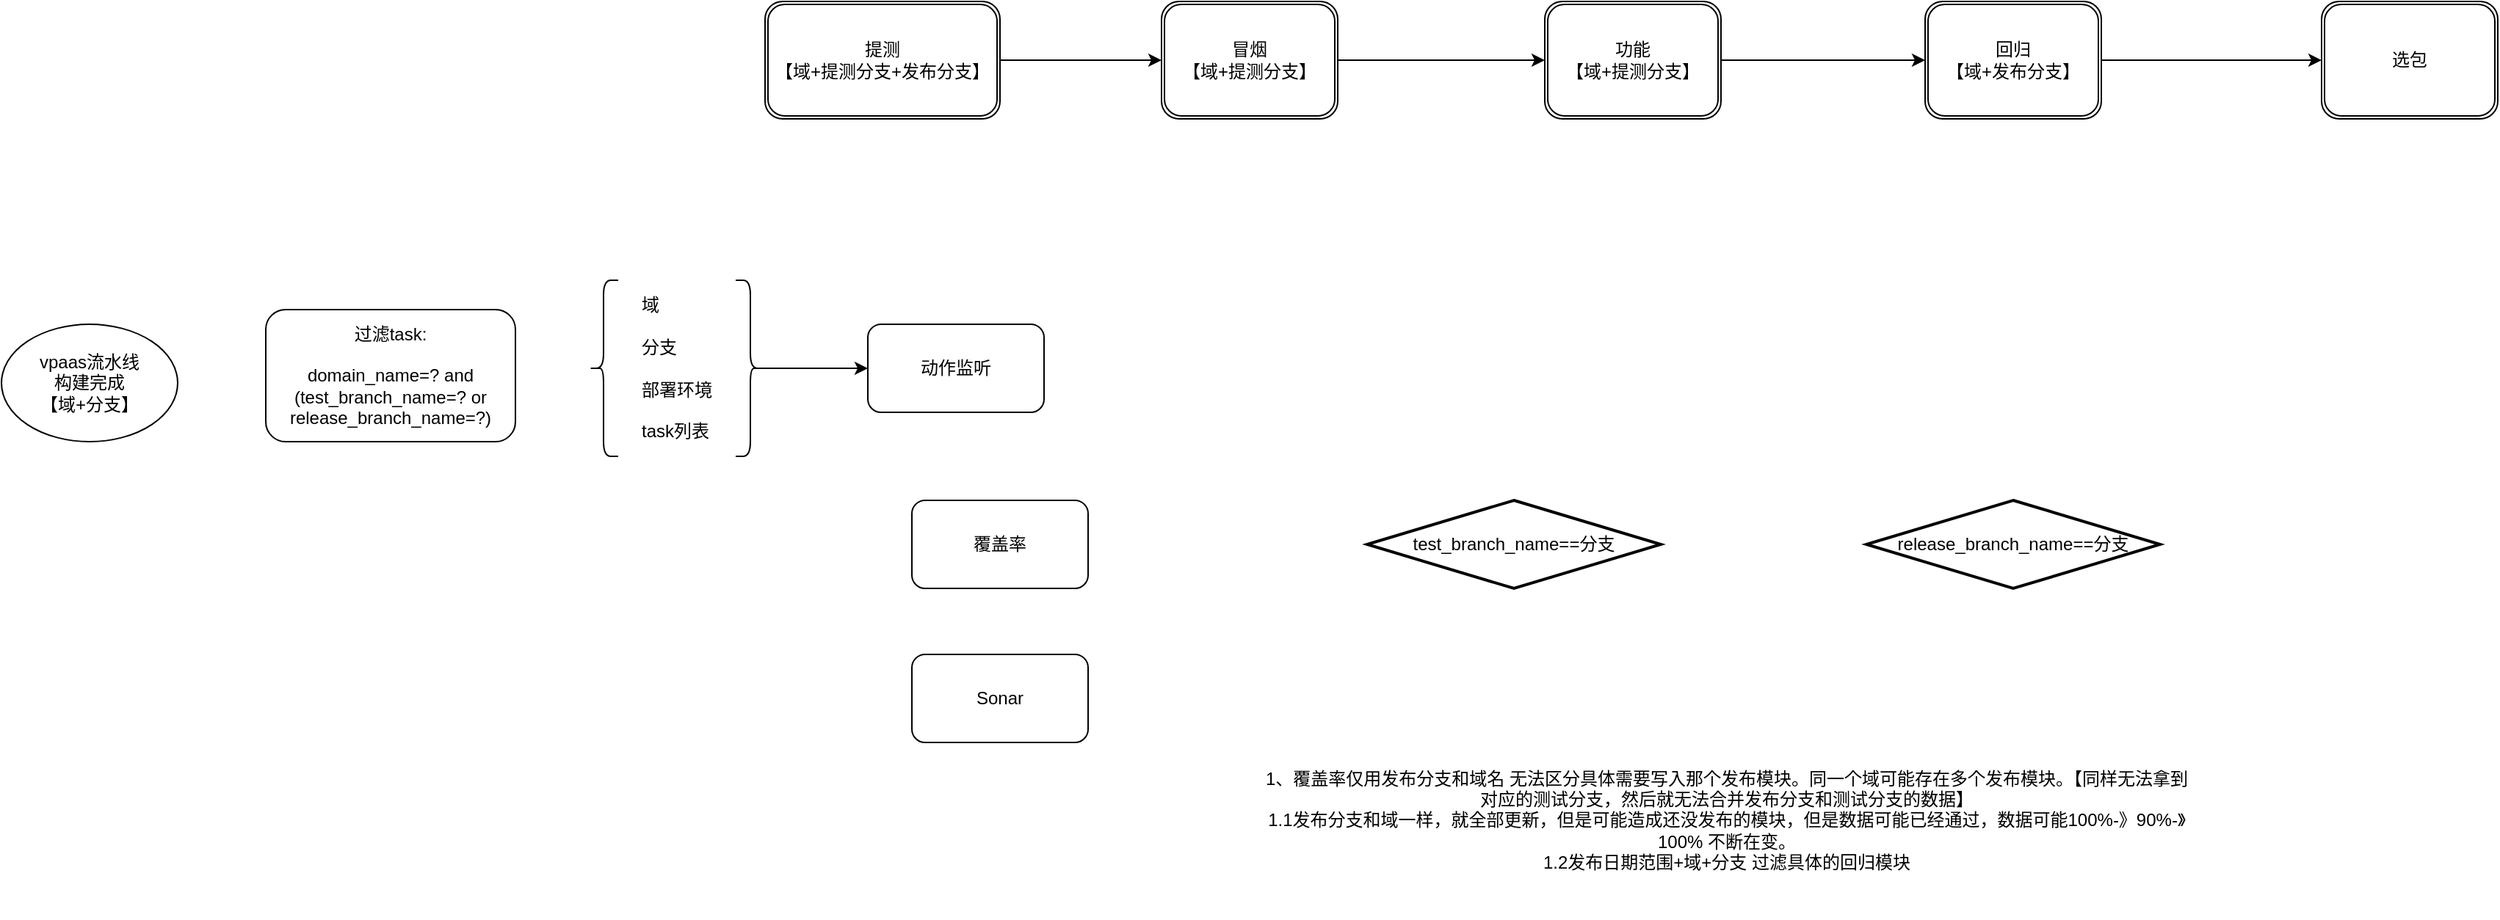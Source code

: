 <mxfile version="24.7.1" type="github">
  <diagram name="第 1 页" id="VxHALeBs2BCOJVHT1nt_">
    <mxGraphModel dx="3088" dy="764" grid="1" gridSize="10" guides="1" tooltips="1" connect="1" arrows="1" fold="1" page="1" pageScale="1" pageWidth="1654" pageHeight="1169" math="0" shadow="0">
      <root>
        <mxCell id="0" />
        <mxCell id="1" parent="0" />
        <mxCell id="tMMxIuNE6PGJ_qNbsWa4-6" style="edgeStyle=orthogonalEdgeStyle;rounded=0;orthogonalLoop=1;jettySize=auto;html=1;exitX=1;exitY=0.5;exitDx=0;exitDy=0;entryX=0;entryY=0.5;entryDx=0;entryDy=0;" edge="1" parent="1" source="tMMxIuNE6PGJ_qNbsWa4-1" target="tMMxIuNE6PGJ_qNbsWa4-2">
          <mxGeometry relative="1" as="geometry" />
        </mxCell>
        <mxCell id="tMMxIuNE6PGJ_qNbsWa4-1" value="提测&lt;div&gt;【域+提测分支+发布分支】&lt;/div&gt;" style="shape=ext;double=1;rounded=1;whiteSpace=wrap;html=1;" vertex="1" parent="1">
          <mxGeometry x="340" y="80" width="160" height="80" as="geometry" />
        </mxCell>
        <mxCell id="tMMxIuNE6PGJ_qNbsWa4-7" style="edgeStyle=orthogonalEdgeStyle;rounded=0;orthogonalLoop=1;jettySize=auto;html=1;exitX=1;exitY=0.5;exitDx=0;exitDy=0;entryX=0;entryY=0.5;entryDx=0;entryDy=0;" edge="1" parent="1" source="tMMxIuNE6PGJ_qNbsWa4-2" target="tMMxIuNE6PGJ_qNbsWa4-3">
          <mxGeometry relative="1" as="geometry" />
        </mxCell>
        <mxCell id="tMMxIuNE6PGJ_qNbsWa4-2" value="冒烟&lt;div&gt;【域+提测分支】&lt;/div&gt;" style="shape=ext;double=1;rounded=1;whiteSpace=wrap;html=1;" vertex="1" parent="1">
          <mxGeometry x="610" y="80" width="120" height="80" as="geometry" />
        </mxCell>
        <mxCell id="tMMxIuNE6PGJ_qNbsWa4-8" style="edgeStyle=orthogonalEdgeStyle;rounded=0;orthogonalLoop=1;jettySize=auto;html=1;exitX=1;exitY=0.5;exitDx=0;exitDy=0;entryX=0;entryY=0.5;entryDx=0;entryDy=0;" edge="1" parent="1" source="tMMxIuNE6PGJ_qNbsWa4-3" target="tMMxIuNE6PGJ_qNbsWa4-4">
          <mxGeometry relative="1" as="geometry" />
        </mxCell>
        <mxCell id="tMMxIuNE6PGJ_qNbsWa4-3" value="功能&lt;div&gt;【域+提测分支】&lt;/div&gt;" style="shape=ext;double=1;rounded=1;whiteSpace=wrap;html=1;" vertex="1" parent="1">
          <mxGeometry x="871" y="80" width="120" height="80" as="geometry" />
        </mxCell>
        <mxCell id="tMMxIuNE6PGJ_qNbsWa4-9" style="edgeStyle=orthogonalEdgeStyle;rounded=0;orthogonalLoop=1;jettySize=auto;html=1;exitX=1;exitY=0.5;exitDx=0;exitDy=0;entryX=0;entryY=0.5;entryDx=0;entryDy=0;" edge="1" parent="1" source="tMMxIuNE6PGJ_qNbsWa4-4" target="tMMxIuNE6PGJ_qNbsWa4-5">
          <mxGeometry relative="1" as="geometry" />
        </mxCell>
        <mxCell id="tMMxIuNE6PGJ_qNbsWa4-4" value="回归&lt;div&gt;【域+发布分支】&lt;/div&gt;" style="shape=ext;double=1;rounded=1;whiteSpace=wrap;html=1;" vertex="1" parent="1">
          <mxGeometry x="1130" y="80" width="120" height="80" as="geometry" />
        </mxCell>
        <mxCell id="tMMxIuNE6PGJ_qNbsWa4-5" value="选包" style="shape=ext;double=1;rounded=1;whiteSpace=wrap;html=1;" vertex="1" parent="1">
          <mxGeometry x="1400" y="80" width="120" height="80" as="geometry" />
        </mxCell>
        <mxCell id="tMMxIuNE6PGJ_qNbsWa4-11" value="vpaas流水线&lt;div&gt;构建完成&lt;/div&gt;&lt;div&gt;【域+分支】&lt;/div&gt;" style="ellipse;whiteSpace=wrap;html=1;" vertex="1" parent="1">
          <mxGeometry x="-180" y="300" width="120" height="80" as="geometry" />
        </mxCell>
        <mxCell id="tMMxIuNE6PGJ_qNbsWa4-12" value="" style="shape=curlyBracket;whiteSpace=wrap;html=1;rounded=1;labelPosition=left;verticalLabelPosition=middle;align=right;verticalAlign=middle;" vertex="1" parent="1">
          <mxGeometry x="220" y="270" width="20" height="120" as="geometry" />
        </mxCell>
        <mxCell id="tMMxIuNE6PGJ_qNbsWa4-15" value="&lt;div style=&quot;text-align: left;&quot;&gt;&lt;span style=&quot;background-color: initial;&quot;&gt;域&lt;/span&gt;&lt;/div&gt;&lt;div style=&quot;text-align: left;&quot;&gt;&lt;span style=&quot;background-color: initial;&quot;&gt;&lt;br&gt;&lt;/span&gt;&lt;/div&gt;&lt;div style=&quot;text-align: left;&quot;&gt;分支&lt;/div&gt;&lt;div style=&quot;text-align: left;&quot;&gt;&lt;br&gt;&lt;/div&gt;&lt;div style=&quot;text-align: left;&quot;&gt;部署环境&lt;/div&gt;&lt;div style=&quot;text-align: left;&quot;&gt;&lt;br&gt;&lt;/div&gt;&lt;div style=&quot;text-align: left;&quot;&gt;task列表&lt;/div&gt;" style="text;html=1;align=center;verticalAlign=middle;whiteSpace=wrap;rounded=0;" vertex="1" parent="1">
          <mxGeometry x="240" y="270" width="80" height="120" as="geometry" />
        </mxCell>
        <mxCell id="tMMxIuNE6PGJ_qNbsWa4-21" style="edgeStyle=orthogonalEdgeStyle;rounded=0;orthogonalLoop=1;jettySize=auto;html=1;exitX=0.1;exitY=0.5;exitDx=0;exitDy=0;exitPerimeter=0;entryX=0;entryY=0.5;entryDx=0;entryDy=0;" edge="1" parent="1" source="tMMxIuNE6PGJ_qNbsWa4-17" target="tMMxIuNE6PGJ_qNbsWa4-20">
          <mxGeometry relative="1" as="geometry" />
        </mxCell>
        <mxCell id="tMMxIuNE6PGJ_qNbsWa4-17" value="" style="shape=curlyBracket;whiteSpace=wrap;html=1;rounded=1;flipH=1;labelPosition=right;verticalLabelPosition=middle;align=left;verticalAlign=middle;" vertex="1" parent="1">
          <mxGeometry x="320" y="270" width="20" height="120" as="geometry" />
        </mxCell>
        <mxCell id="tMMxIuNE6PGJ_qNbsWa4-20" value="动作监听" style="rounded=1;whiteSpace=wrap;html=1;" vertex="1" parent="1">
          <mxGeometry x="410" y="300" width="120" height="60" as="geometry" />
        </mxCell>
        <mxCell id="tMMxIuNE6PGJ_qNbsWa4-22" value="过滤task:&lt;div&gt;&lt;br&gt;&lt;/div&gt;&lt;div&gt;domain_name=? and (test_branch_name=? or release_branch_name=?)&lt;br&gt;&lt;/div&gt;" style="rounded=1;whiteSpace=wrap;html=1;" vertex="1" parent="1">
          <mxGeometry y="290" width="170" height="90" as="geometry" />
        </mxCell>
        <mxCell id="tMMxIuNE6PGJ_qNbsWa4-24" value="覆盖率" style="rounded=1;whiteSpace=wrap;html=1;" vertex="1" parent="1">
          <mxGeometry x="440" y="420" width="120" height="60" as="geometry" />
        </mxCell>
        <mxCell id="tMMxIuNE6PGJ_qNbsWa4-25" value="Sonar" style="rounded=1;whiteSpace=wrap;html=1;" vertex="1" parent="1">
          <mxGeometry x="440" y="525" width="120" height="60" as="geometry" />
        </mxCell>
        <mxCell id="tMMxIuNE6PGJ_qNbsWa4-30" value="test_branch_name==分支" style="strokeWidth=2;html=1;shape=mxgraph.flowchart.decision;whiteSpace=wrap;" vertex="1" parent="1">
          <mxGeometry x="750" y="420" width="200" height="60" as="geometry" />
        </mxCell>
        <mxCell id="tMMxIuNE6PGJ_qNbsWa4-33" value="release_branch_name==分支" style="strokeWidth=2;html=1;shape=mxgraph.flowchart.decision;whiteSpace=wrap;" vertex="1" parent="1">
          <mxGeometry x="1090" y="420" width="200" height="60" as="geometry" />
        </mxCell>
        <mxCell id="tMMxIuNE6PGJ_qNbsWa4-34" value="1、覆盖率仅用发布分支和域名 无法区分具体需要写入那个发布模块。同一个域可能存在多个发布模块。【同样无法拿到对应的测试分支，然后就无法合并发布分支和测试分支的数据】&lt;div&gt;1.1发布分支和域一样，就全部更新，但是可能造成还没发布的模块，但是数据可能已经通过，数据可能100%-》90%-》100% 不断在变。&lt;/div&gt;&lt;div&gt;1.2发布日期范围+域+分支 过滤具体的回归模块&lt;/div&gt;" style="text;html=1;align=center;verticalAlign=middle;whiteSpace=wrap;rounded=0;" vertex="1" parent="1">
          <mxGeometry x="680" y="570" width="630" height="135" as="geometry" />
        </mxCell>
      </root>
    </mxGraphModel>
  </diagram>
</mxfile>
